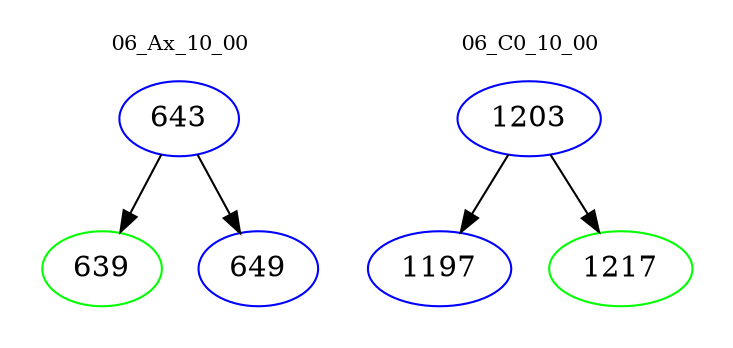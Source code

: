 digraph{
subgraph cluster_0 {
color = white
label = "06_Ax_10_00";
fontsize=10;
T0_643 [label="643", color="blue"]
T0_643 -> T0_639 [color="black"]
T0_639 [label="639", color="green"]
T0_643 -> T0_649 [color="black"]
T0_649 [label="649", color="blue"]
}
subgraph cluster_1 {
color = white
label = "06_C0_10_00";
fontsize=10;
T1_1203 [label="1203", color="blue"]
T1_1203 -> T1_1197 [color="black"]
T1_1197 [label="1197", color="blue"]
T1_1203 -> T1_1217 [color="black"]
T1_1217 [label="1217", color="green"]
}
}
